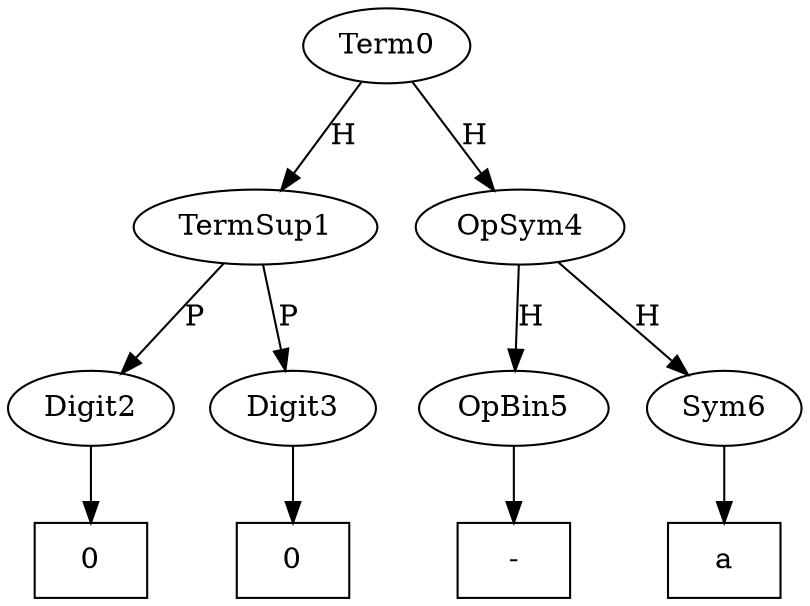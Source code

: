 digraph mathExp{
Term0 -> TermSup1 [label=H]
TermSup1 -> Digit2 [label=P]
T02 [shape=box,label="0"]
Digit2 -> T02
TermSup1 -> Digit3 [label=P]
T03 [shape=box,label="0"]
Digit3 -> T03
Term0 -> OpSym4 [label=H]
OpSym4 -> OpBin5 [label=H]
Tm5 [shape=box,label="-"]
OpBin5 -> Tm5
OpSym4 -> Sym6 [label=H]
Ta6 [shape=box,label="a"]
Sym6 -> Ta6
}
